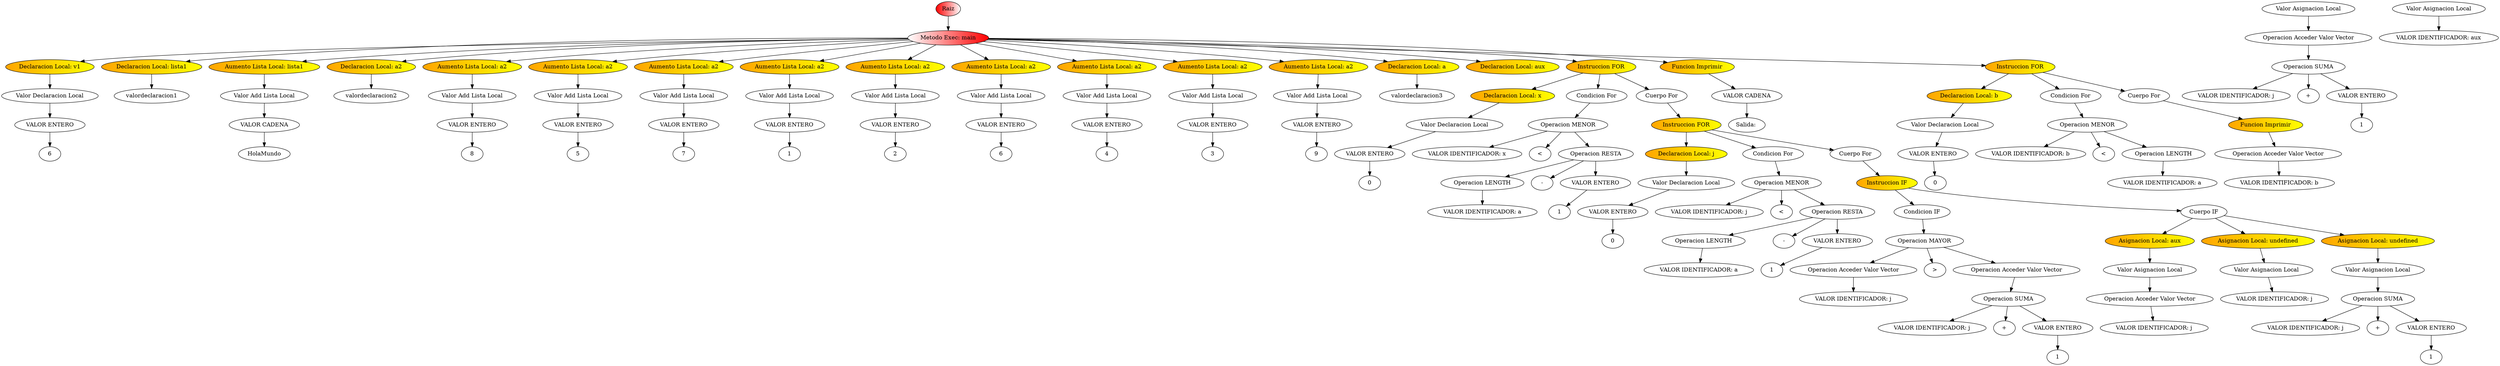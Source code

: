 digraph G { 
raiz[label="Raiz",style="filled", fillcolor="red:white"];
main[label="Metodo Exec: main",style="filled", fillcolor="white:red"];
raiz->main;
valordeclaracion0[label="Valor Declaracion Local"];
entero0[label="VALOR ENTERO"];
valordeclaracion0->entero0;
entero1[label="6"];
entero0->entero1;
declaracion1[label="Declaracion Local: v1",style="filled", fillcolor="orange:yellow"];
main->declaracion1;
declaracion1->valordeclaracion0;
declaracion2[label="Declaracion Local: lista1",style="filled", fillcolor="orange:yellow"];
main->declaracion2;
declaracion2->valordeclaracion1;
valorasignacion0[label="Valor Add Lista Local"];
cadena2[label="VALOR CADENA"];
valorasignacion0->cadena2;
cadena3[label="HolaMundo"];
cadena2->cadena3;
asignacion1[label="Aumento Lista Local: lista1",style="filled", fillcolor="orange:yellow"];
main->asignacion1;
asignacion1->valorasignacion0;
declaracion3[label="Declaracion Local: a2",style="filled", fillcolor="orange:yellow"];
main->declaracion3;
declaracion3->valordeclaracion2;
valorasignacion2[label="Valor Add Lista Local"];
entero4[label="VALOR ENTERO"];
valorasignacion2->entero4;
entero5[label="8"];
entero4->entero5;
asignacion3[label="Aumento Lista Local: a2",style="filled", fillcolor="orange:yellow"];
main->asignacion3;
asignacion3->valorasignacion2;
valorasignacion4[label="Valor Add Lista Local"];
entero6[label="VALOR ENTERO"];
valorasignacion4->entero6;
entero7[label="5"];
entero6->entero7;
asignacion5[label="Aumento Lista Local: a2",style="filled", fillcolor="orange:yellow"];
main->asignacion5;
asignacion5->valorasignacion4;
valorasignacion6[label="Valor Add Lista Local"];
entero8[label="VALOR ENTERO"];
valorasignacion6->entero8;
entero9[label="7"];
entero8->entero9;
asignacion7[label="Aumento Lista Local: a2",style="filled", fillcolor="orange:yellow"];
main->asignacion7;
asignacion7->valorasignacion6;
valorasignacion8[label="Valor Add Lista Local"];
entero10[label="VALOR ENTERO"];
valorasignacion8->entero10;
entero11[label="1"];
entero10->entero11;
asignacion9[label="Aumento Lista Local: a2",style="filled", fillcolor="orange:yellow"];
main->asignacion9;
asignacion9->valorasignacion8;
valorasignacion10[label="Valor Add Lista Local"];
entero12[label="VALOR ENTERO"];
valorasignacion10->entero12;
entero13[label="2"];
entero12->entero13;
asignacion11[label="Aumento Lista Local: a2",style="filled", fillcolor="orange:yellow"];
main->asignacion11;
asignacion11->valorasignacion10;
valorasignacion12[label="Valor Add Lista Local"];
entero14[label="VALOR ENTERO"];
valorasignacion12->entero14;
entero15[label="6"];
entero14->entero15;
asignacion13[label="Aumento Lista Local: a2",style="filled", fillcolor="orange:yellow"];
main->asignacion13;
asignacion13->valorasignacion12;
valorasignacion14[label="Valor Add Lista Local"];
entero16[label="VALOR ENTERO"];
valorasignacion14->entero16;
entero17[label="4"];
entero16->entero17;
asignacion15[label="Aumento Lista Local: a2",style="filled", fillcolor="orange:yellow"];
main->asignacion15;
asignacion15->valorasignacion14;
valorasignacion16[label="Valor Add Lista Local"];
entero18[label="VALOR ENTERO"];
valorasignacion16->entero18;
entero19[label="3"];
entero18->entero19;
asignacion17[label="Aumento Lista Local: a2",style="filled", fillcolor="orange:yellow"];
main->asignacion17;
asignacion17->valorasignacion16;
valorasignacion18[label="Valor Add Lista Local"];
entero20[label="VALOR ENTERO"];
valorasignacion18->entero20;
entero21[label="9"];
entero20->entero21;
asignacion19[label="Aumento Lista Local: a2",style="filled", fillcolor="orange:yellow"];
main->asignacion19;
asignacion19->valorasignacion18;
declaracion4[label="Declaracion Local: a",style="filled", fillcolor="orange:yellow"];
main->declaracion4;
declaracion4->valordeclaracion3;
declaracion5[label="Declaracion Local: aux",style="filled", fillcolor="orange:yellow"];
main->declaracion5;
for0[label="Instruccion FOR",style="filled", fillcolor="orange:yellow"];
main->for0;
valordeclaracion6[label="Valor Declaracion Local"];
entero22[label="VALOR ENTERO"];
valordeclaracion6->entero22;
entero23[label="0"];
entero22->entero23;
declaracion7[label="Declaracion Local: x",style="filled", fillcolor="orange:yellow"];
for0->declaracion7;
declaracion7->valordeclaracion6;
condicionfor0[label="Condicion For"];
for0->condicionfor0;
menor24[label="Operacion MENOR"];
condicionfor0->menor24;
identificador25[label="VALOR IDENTIFICADOR: x"];
menor24->identificador25;
operando0[label="<"];
menor24->operando0;
resta26[label="Operacion RESTA"];
menor24->resta26;
length27[label="Operacion LENGTH"];
resta26->length27;
identificador28[label="VALOR IDENTIFICADOR: a"];
length27->identificador28;
operando1[label="-"];
resta26->operando1;
entero29[label="VALOR ENTERO"];
resta26->entero29;
entero30[label="1"];
entero29->entero30;
cuerpofor0[label="Cuerpo For"];
for0->cuerpofor0;
for1[label="Instruccion FOR",style="filled", fillcolor="orange:yellow"];
cuerpofor0->for1;
valordeclaracion8[label="Valor Declaracion Local"];
entero31[label="VALOR ENTERO"];
valordeclaracion8->entero31;
entero32[label="0"];
entero31->entero32;
declaracion9[label="Declaracion Local: j",style="filled", fillcolor="orange:yellow"];
for1->declaracion9;
declaracion9->valordeclaracion8;
condicionfor1[label="Condicion For"];
for1->condicionfor1;
menor33[label="Operacion MENOR"];
condicionfor1->menor33;
identificador34[label="VALOR IDENTIFICADOR: j"];
menor33->identificador34;
operando2[label="<"];
menor33->operando2;
resta35[label="Operacion RESTA"];
menor33->resta35;
length36[label="Operacion LENGTH"];
resta35->length36;
identificador37[label="VALOR IDENTIFICADOR: a"];
length36->identificador37;
operando3[label="-"];
resta35->operando3;
entero38[label="VALOR ENTERO"];
resta35->entero38;
entero39[label="1"];
entero38->entero39;
cuerpofor2[label="Cuerpo For"];
for1->cuerpofor2;
if0[label="Instruccion IF",style="filled", fillcolor="orange:yellow"];
cuerpofor2->if0;
condicionif0[label="Condicion IF"];
if0->condicionif0;
mayor40[label="Operacion MAYOR"];
condicionif0->mayor40;
avector41[label="Operacion Acceder Valor Vector"];
mayor40->avector41;
identificador42[label="VALOR IDENTIFICADOR: j"];
avector41->identificador42;
operando4[label=">"];
mayor40->operando4;
avector43[label="Operacion Acceder Valor Vector"];
mayor40->avector43;
suma44[label="Operacion SUMA"];
avector43->suma44;
identificador45[label="VALOR IDENTIFICADOR: j"];
suma44->identificador45;
operando5[label="+"];
suma44->operando5;
entero46[label="VALOR ENTERO"];
suma44->entero46;
entero47[label="1"];
entero46->entero47;
cuerpoif0[label="Cuerpo IF"];
if0->cuerpoif0;
valorasignacion20[label="Valor Asignacion Local"];
avector48[label="Operacion Acceder Valor Vector"];
valorasignacion20->avector48;
identificador49[label="VALOR IDENTIFICADOR: j"];
avector48->identificador49;
asignacion21[label="Asignacion Local: aux",style="filled", fillcolor="orange:yellow"];
cuerpoif0->asignacion21;
asignacion21->valorasignacion20;
valorasignacion22[label="Valor Asignacion Local"];
avector50[label="Operacion Acceder Valor Vector"];
valorasignacion22->avector50;
suma51[label="Operacion SUMA"];
avector50->suma51;
identificador52[label="VALOR IDENTIFICADOR: j"];
suma51->identificador52;
operando6[label="+"];
suma51->operando6;
entero53[label="VALOR ENTERO"];
suma51->entero53;
entero54[label="1"];
entero53->entero54;
valorasignacion23[label="Valor Asignacion Local"];
identificador55[label="VALOR IDENTIFICADOR: j"];
valorasignacion23->identificador55;
asignacion24[label="Asignacion Local: undefined",style="filled", fillcolor="orange:yellow"];
cuerpoif0->asignacion24;
asignacion24->valorasignacion23;
valorasignacion25[label="Valor Asignacion Local"];
identificador56[label="VALOR IDENTIFICADOR: aux"];
valorasignacion25->identificador56;
valorasignacion26[label="Valor Asignacion Local"];
suma57[label="Operacion SUMA"];
valorasignacion26->suma57;
identificador58[label="VALOR IDENTIFICADOR: j"];
suma57->identificador58;
operando7[label="+"];
suma57->operando7;
entero59[label="VALOR ENTERO"];
suma57->entero59;
entero60[label="1"];
entero59->entero60;
asignacion27[label="Asignacion Local: undefined",style="filled", fillcolor="orange:yellow"];
cuerpoif0->asignacion27;
asignacion27->valorasignacion26;
imprimir0[label="Funcion Imprimir",style="filled", fillcolor="orange:yellow"];
main->imprimir0;
cadena61[label="VALOR CADENA"];
imprimir0->cadena61;
cadena62[label="Salida: "];
cadena61->cadena62;
for3[label="Instruccion FOR",style="filled", fillcolor="orange:yellow"];
main->for3;
valordeclaracion10[label="Valor Declaracion Local"];
entero63[label="VALOR ENTERO"];
valordeclaracion10->entero63;
entero64[label="0"];
entero63->entero64;
declaracion11[label="Declaracion Local: b",style="filled", fillcolor="orange:yellow"];
for3->declaracion11;
declaracion11->valordeclaracion10;
condicionfor2[label="Condicion For"];
for3->condicionfor2;
menor65[label="Operacion MENOR"];
condicionfor2->menor65;
identificador66[label="VALOR IDENTIFICADOR: b"];
menor65->identificador66;
operando8[label="<"];
menor65->operando8;
length67[label="Operacion LENGTH"];
menor65->length67;
identificador68[label="VALOR IDENTIFICADOR: a"];
length67->identificador68;
cuerpofor3[label="Cuerpo For"];
for3->cuerpofor3;
imprimir1[label="Funcion Imprimir",style="filled", fillcolor="orange:yellow"];
cuerpofor3->imprimir1;
avector69[label="Operacion Acceder Valor Vector"];
imprimir1->avector69;
identificador70[label="VALOR IDENTIFICADOR: b"];
avector69->identificador70;
}
